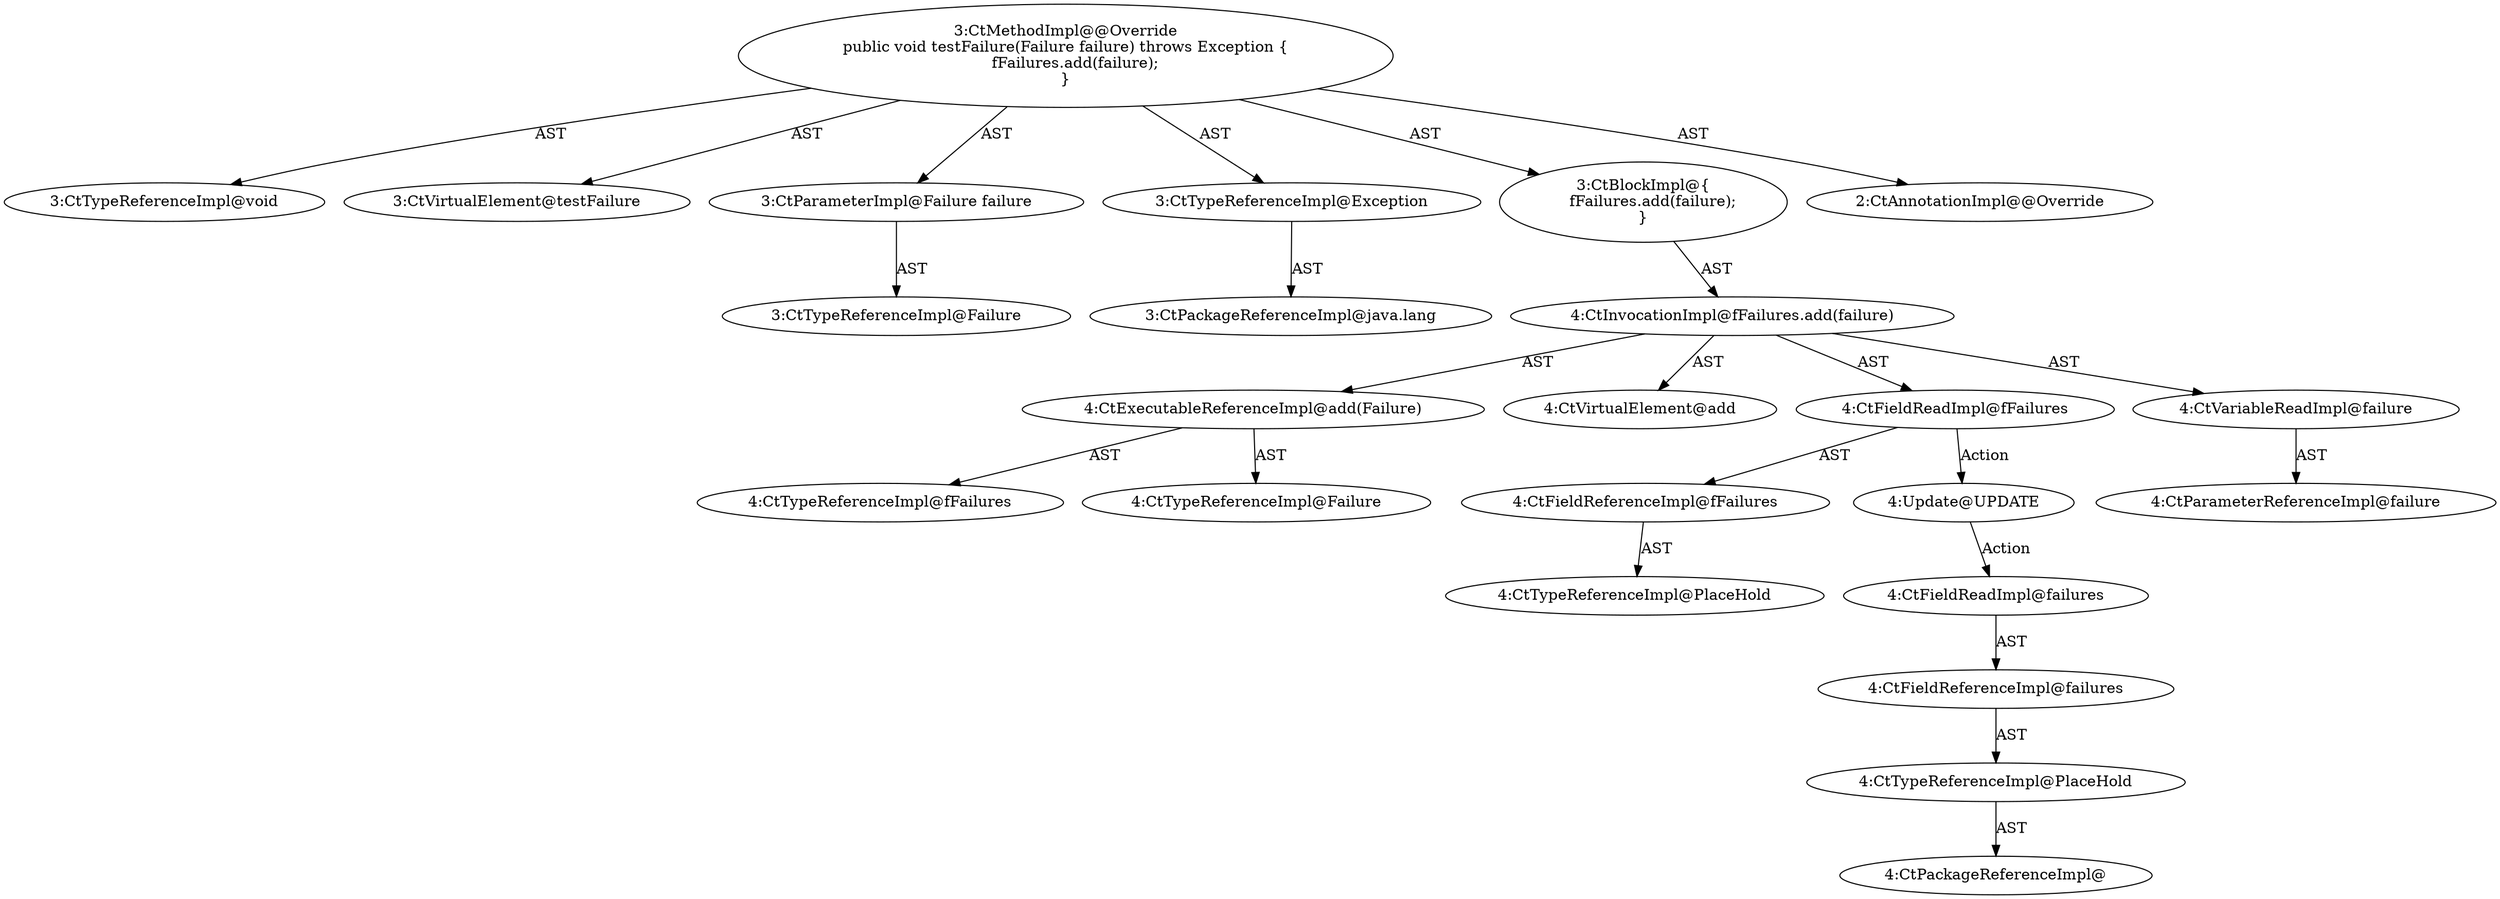 digraph "testFailure#?,Failure" {
0 [label="3:CtTypeReferenceImpl@void" shape=ellipse]
1 [label="3:CtVirtualElement@testFailure" shape=ellipse]
2 [label="3:CtParameterImpl@Failure failure" shape=ellipse]
3 [label="3:CtTypeReferenceImpl@Failure" shape=ellipse]
4 [label="3:CtTypeReferenceImpl@Exception" shape=ellipse]
5 [label="3:CtPackageReferenceImpl@java.lang" shape=ellipse]
6 [label="4:CtExecutableReferenceImpl@add(Failure)" shape=ellipse]
7 [label="4:CtTypeReferenceImpl@fFailures" shape=ellipse]
8 [label="4:CtTypeReferenceImpl@Failure" shape=ellipse]
9 [label="4:CtVirtualElement@add" shape=ellipse]
10 [label="4:CtFieldReferenceImpl@fFailures" shape=ellipse]
11 [label="4:CtTypeReferenceImpl@PlaceHold" shape=ellipse]
12 [label="4:CtFieldReadImpl@fFailures" shape=ellipse]
13 [label="4:CtVariableReadImpl@failure" shape=ellipse]
14 [label="4:CtParameterReferenceImpl@failure" shape=ellipse]
15 [label="4:CtInvocationImpl@fFailures.add(failure)" shape=ellipse]
16 [label="3:CtBlockImpl@\{
    fFailures.add(failure);
\}" shape=ellipse]
17 [label="3:CtMethodImpl@@Override
public void testFailure(Failure failure) throws Exception \{
    fFailures.add(failure);
\}" shape=ellipse]
18 [label="2:CtAnnotationImpl@@Override" shape=ellipse]
19 [label="4:Update@UPDATE" shape=ellipse]
20 [label="4:CtPackageReferenceImpl@" shape=ellipse]
21 [label="4:CtTypeReferenceImpl@PlaceHold" shape=ellipse]
22 [label="4:CtFieldReferenceImpl@failures" shape=ellipse]
23 [label="4:CtFieldReadImpl@failures" shape=ellipse]
2 -> 3 [label="AST"];
4 -> 5 [label="AST"];
6 -> 7 [label="AST"];
6 -> 8 [label="AST"];
10 -> 11 [label="AST"];
12 -> 10 [label="AST"];
12 -> 19 [label="Action"];
13 -> 14 [label="AST"];
15 -> 9 [label="AST"];
15 -> 12 [label="AST"];
15 -> 6 [label="AST"];
15 -> 13 [label="AST"];
16 -> 15 [label="AST"];
17 -> 1 [label="AST"];
17 -> 18 [label="AST"];
17 -> 0 [label="AST"];
17 -> 2 [label="AST"];
17 -> 4 [label="AST"];
17 -> 16 [label="AST"];
19 -> 23 [label="Action"];
21 -> 20 [label="AST"];
22 -> 21 [label="AST"];
23 -> 22 [label="AST"];
}